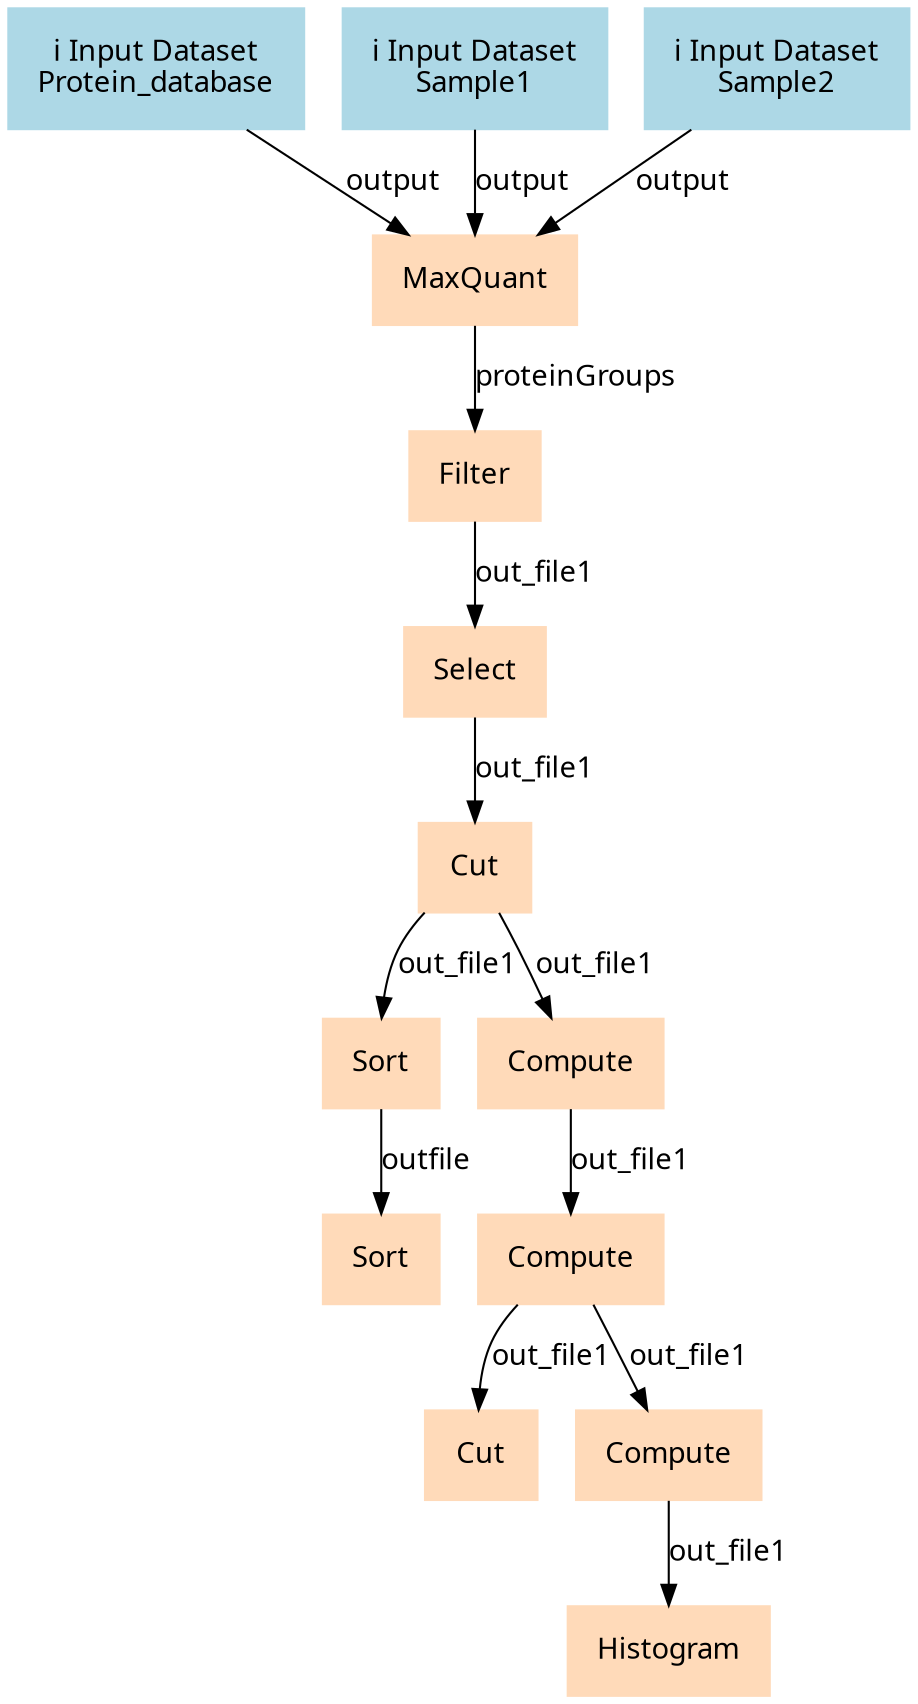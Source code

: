 digraph main {
  node [fontname="Atkinson Hyperlegible", shape=box, color=white,style=filled,color=peachpuff,margin="0.2,0.2"];
  edge [fontname="Atkinson Hyperlegible"];
  0[color=lightblue,label="ℹ️ Input Dataset\nProtein_database"]
  1[color=lightblue,label="ℹ️ Input Dataset\nSample1"]
  2[color=lightblue,label="ℹ️ Input Dataset\nSample2"]
  3[label="MaxQuant"]
  0 -> 3 [label="output"]
  1 -> 3 [label="output"]
  2 -> 3 [label="output"]
  4[label="Filter"]
  3 -> 4 [label="proteinGroups"]
  5[label="Select"]
  4 -> 5 [label="out_file1"]
  6[label="Cut"]
  5 -> 6 [label="out_file1"]
  7[label="Sort"]
  6 -> 7 [label="out_file1"]
  8[label="Compute"]
  6 -> 8 [label="out_file1"]
  9[label="Sort"]
  7 -> 9 [label="outfile"]
  10[label="Compute"]
  8 -> 10 [label="out_file1"]
  11[label="Cut"]
  10 -> 11 [label="out_file1"]
  12[label="Compute"]
  10 -> 12 [label="out_file1"]
  13[label="Histogram"]
  12 -> 13 [label="out_file1"]
}